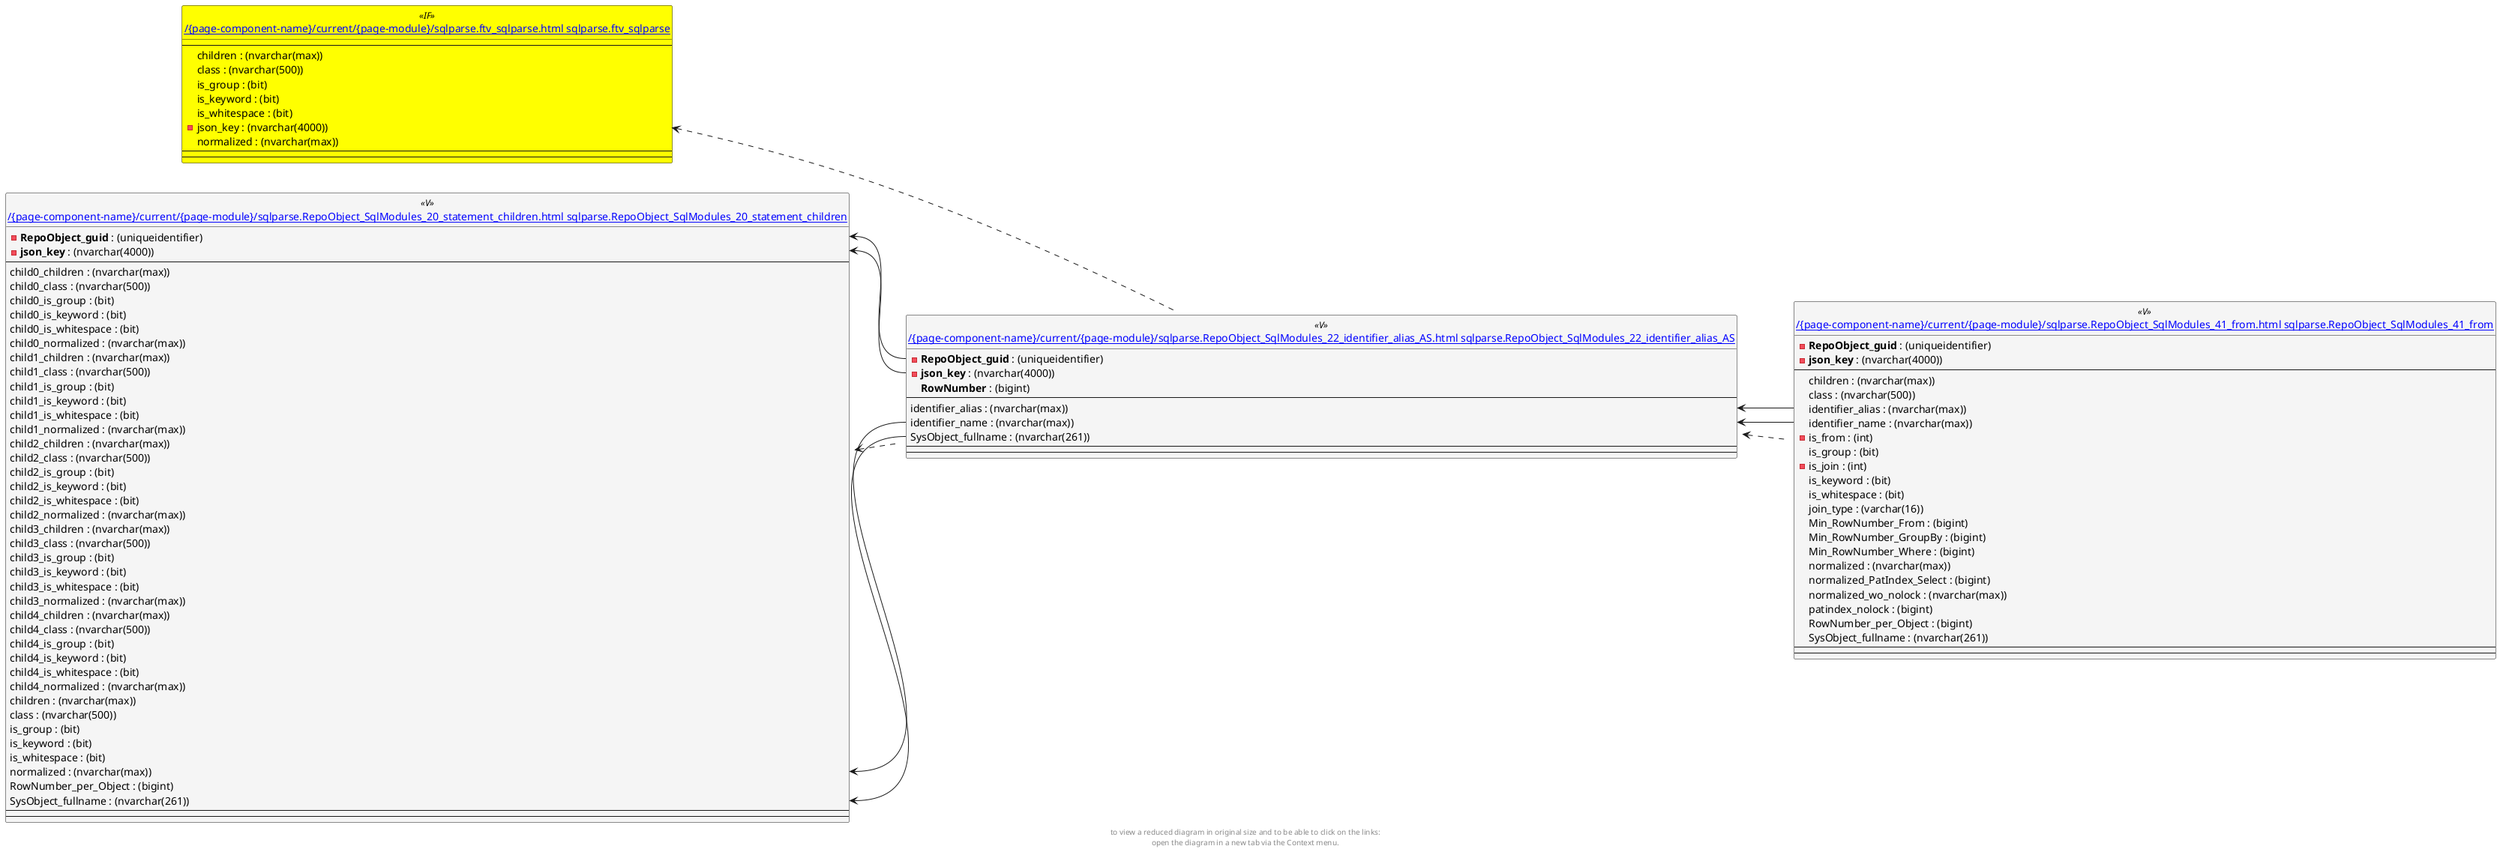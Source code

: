 @startuml
left to right direction
'top to bottom direction
hide circle
'avoide "." issues:
set namespaceSeparator none


skinparam class {
  BackgroundColor White
  BackgroundColor<<FN>> Yellow
  BackgroundColor<<FS>> Yellow
  BackgroundColor<<FT>> LightGray
  BackgroundColor<<IF>> Yellow
  BackgroundColor<<IS>> Yellow
  BackgroundColor<<P>> Aqua
  BackgroundColor<<PC>> Aqua
  BackgroundColor<<SN>> Yellow
  BackgroundColor<<SO>> SlateBlue
  BackgroundColor<<TF>> LightGray
  BackgroundColor<<TR>> Tomato
  BackgroundColor<<U>> White
  BackgroundColor<<V>> WhiteSmoke
  BackgroundColor<<X>> Aqua
}


entity "[[{site-url}/{page-component-name}/current/{page-module}/sqlparse.ftv_sqlparse.html sqlparse.ftv_sqlparse]]" as sqlparse.ftv_sqlparse << IF >> {
  --
  children : (nvarchar(max))
  class : (nvarchar(500))
  is_group : (bit)
  is_keyword : (bit)
  is_whitespace : (bit)
  - json_key : (nvarchar(4000))
  normalized : (nvarchar(max))
  --
  --
}

entity "[[{site-url}/{page-component-name}/current/{page-module}/sqlparse.RepoObject_SqlModules_20_statement_children.html sqlparse.RepoObject_SqlModules_20_statement_children]]" as sqlparse.RepoObject_SqlModules_20_statement_children << V >> {
  - **RepoObject_guid** : (uniqueidentifier)
  - **json_key** : (nvarchar(4000))
  --
  child0_children : (nvarchar(max))
  child0_class : (nvarchar(500))
  child0_is_group : (bit)
  child0_is_keyword : (bit)
  child0_is_whitespace : (bit)
  child0_normalized : (nvarchar(max))
  child1_children : (nvarchar(max))
  child1_class : (nvarchar(500))
  child1_is_group : (bit)
  child1_is_keyword : (bit)
  child1_is_whitespace : (bit)
  child1_normalized : (nvarchar(max))
  child2_children : (nvarchar(max))
  child2_class : (nvarchar(500))
  child2_is_group : (bit)
  child2_is_keyword : (bit)
  child2_is_whitespace : (bit)
  child2_normalized : (nvarchar(max))
  child3_children : (nvarchar(max))
  child3_class : (nvarchar(500))
  child3_is_group : (bit)
  child3_is_keyword : (bit)
  child3_is_whitespace : (bit)
  child3_normalized : (nvarchar(max))
  child4_children : (nvarchar(max))
  child4_class : (nvarchar(500))
  child4_is_group : (bit)
  child4_is_keyword : (bit)
  child4_is_whitespace : (bit)
  child4_normalized : (nvarchar(max))
  children : (nvarchar(max))
  class : (nvarchar(500))
  is_group : (bit)
  is_keyword : (bit)
  is_whitespace : (bit)
  normalized : (nvarchar(max))
  RowNumber_per_Object : (bigint)
  SysObject_fullname : (nvarchar(261))
  --
  --
}

entity "[[{site-url}/{page-component-name}/current/{page-module}/sqlparse.RepoObject_SqlModules_22_identifier_alias_AS.html sqlparse.RepoObject_SqlModules_22_identifier_alias_AS]]" as sqlparse.RepoObject_SqlModules_22_identifier_alias_AS << V >> {
  - **RepoObject_guid** : (uniqueidentifier)
  - **json_key** : (nvarchar(4000))
  **RowNumber** : (bigint)
  --
  identifier_alias : (nvarchar(max))
  identifier_name : (nvarchar(max))
  SysObject_fullname : (nvarchar(261))
  --
  --
}

entity "[[{site-url}/{page-component-name}/current/{page-module}/sqlparse.RepoObject_SqlModules_41_from.html sqlparse.RepoObject_SqlModules_41_from]]" as sqlparse.RepoObject_SqlModules_41_from << V >> {
  - **RepoObject_guid** : (uniqueidentifier)
  - **json_key** : (nvarchar(4000))
  --
  children : (nvarchar(max))
  class : (nvarchar(500))
  identifier_alias : (nvarchar(max))
  identifier_name : (nvarchar(max))
  - is_from : (int)
  is_group : (bit)
  - is_join : (int)
  is_keyword : (bit)
  is_whitespace : (bit)
  join_type : (varchar(16))
  Min_RowNumber_From : (bigint)
  Min_RowNumber_GroupBy : (bigint)
  Min_RowNumber_Where : (bigint)
  normalized : (nvarchar(max))
  normalized_PatIndex_Select : (bigint)
  normalized_wo_nolock : (nvarchar(max))
  patindex_nolock : (bigint)
  RowNumber_per_Object : (bigint)
  SysObject_fullname : (nvarchar(261))
  --
  --
}

sqlparse.ftv_sqlparse <.. sqlparse.RepoObject_SqlModules_22_identifier_alias_AS
sqlparse.RepoObject_SqlModules_20_statement_children <.. sqlparse.RepoObject_SqlModules_22_identifier_alias_AS
sqlparse.RepoObject_SqlModules_22_identifier_alias_AS <.. sqlparse.RepoObject_SqlModules_41_from
sqlparse.RepoObject_SqlModules_20_statement_children::json_key <-- sqlparse.RepoObject_SqlModules_22_identifier_alias_AS::json_key
sqlparse.RepoObject_SqlModules_20_statement_children::normalized <-- sqlparse.RepoObject_SqlModules_22_identifier_alias_AS::identifier_name
sqlparse.RepoObject_SqlModules_20_statement_children::RepoObject_guid <-- sqlparse.RepoObject_SqlModules_22_identifier_alias_AS::RepoObject_guid
sqlparse.RepoObject_SqlModules_20_statement_children::SysObject_fullname <-- sqlparse.RepoObject_SqlModules_22_identifier_alias_AS::SysObject_fullname
sqlparse.RepoObject_SqlModules_22_identifier_alias_AS::identifier_alias <-- sqlparse.RepoObject_SqlModules_41_from::identifier_alias
sqlparse.RepoObject_SqlModules_22_identifier_alias_AS::identifier_name <-- sqlparse.RepoObject_SqlModules_41_from::identifier_name
footer
to view a reduced diagram in original size and to be able to click on the links:
open the diagram in a new tab via the Context menu.
end footer

@enduml

